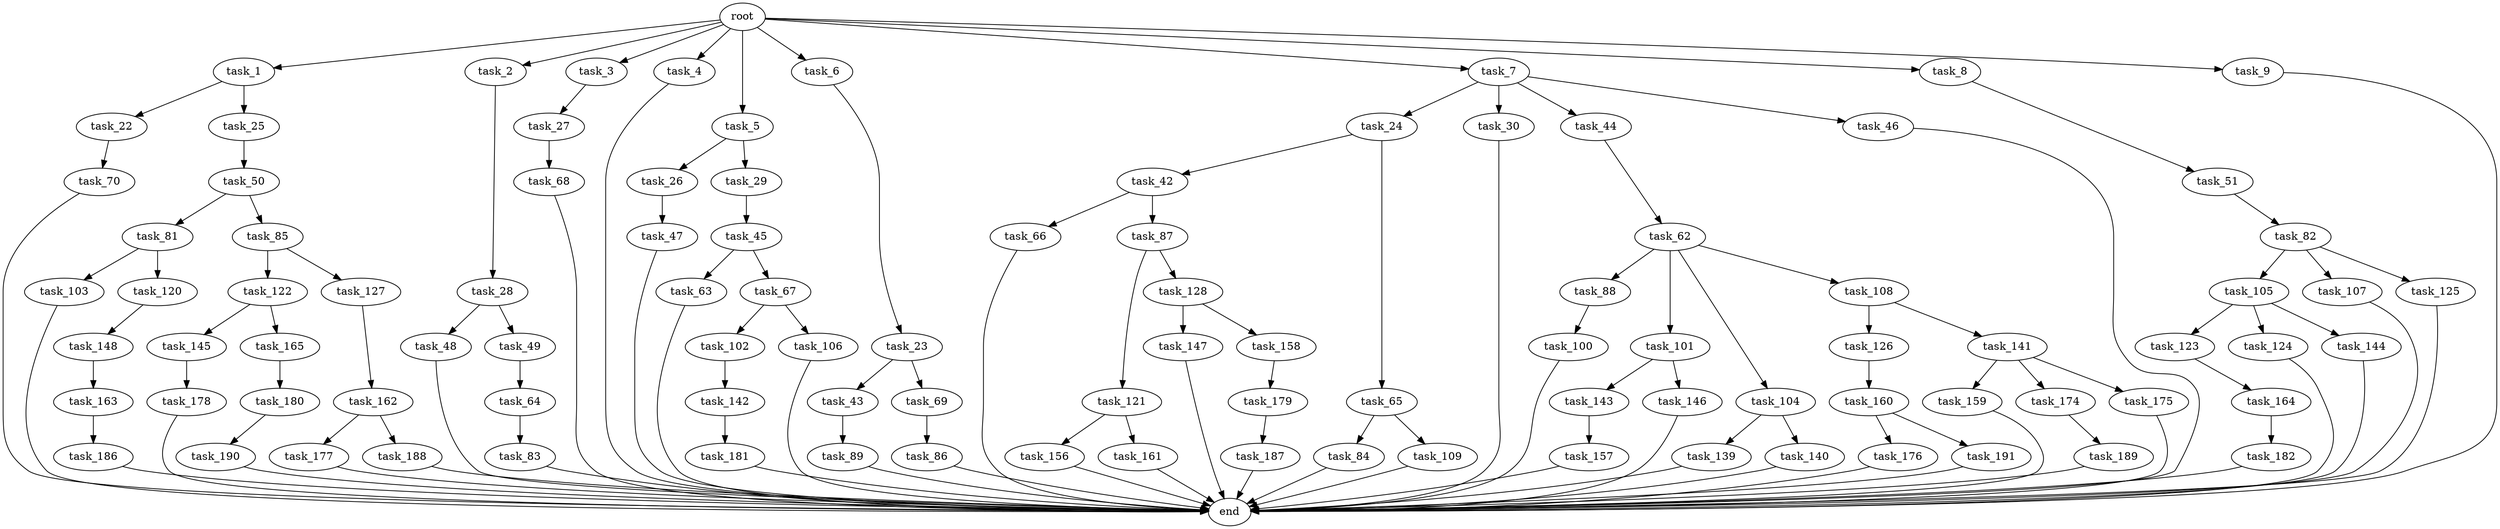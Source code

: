 digraph G {
  root [size="0.000000"];
  task_1 [size="1024.000000"];
  task_2 [size="1024.000000"];
  task_3 [size="1024.000000"];
  task_4 [size="1024.000000"];
  task_5 [size="1024.000000"];
  task_6 [size="1024.000000"];
  task_7 [size="1024.000000"];
  task_8 [size="1024.000000"];
  task_9 [size="1024.000000"];
  task_22 [size="137438953472.000000"];
  task_23 [size="549755813888.000000"];
  task_24 [size="309237645312.000000"];
  task_25 [size="137438953472.000000"];
  task_26 [size="549755813888.000000"];
  task_27 [size="214748364800.000000"];
  task_28 [size="34359738368.000000"];
  task_29 [size="549755813888.000000"];
  task_30 [size="309237645312.000000"];
  task_42 [size="858993459200.000000"];
  task_43 [size="695784701952.000000"];
  task_44 [size="309237645312.000000"];
  task_45 [size="549755813888.000000"];
  task_46 [size="309237645312.000000"];
  task_47 [size="309237645312.000000"];
  task_48 [size="309237645312.000000"];
  task_49 [size="309237645312.000000"];
  task_50 [size="77309411328.000000"];
  task_51 [size="695784701952.000000"];
  task_62 [size="858993459200.000000"];
  task_63 [size="549755813888.000000"];
  task_64 [size="214748364800.000000"];
  task_65 [size="858993459200.000000"];
  task_66 [size="695784701952.000000"];
  task_67 [size="549755813888.000000"];
  task_68 [size="695784701952.000000"];
  task_69 [size="695784701952.000000"];
  task_70 [size="137438953472.000000"];
  task_81 [size="420906795008.000000"];
  task_82 [size="695784701952.000000"];
  task_83 [size="34359738368.000000"];
  task_84 [size="77309411328.000000"];
  task_85 [size="420906795008.000000"];
  task_86 [size="137438953472.000000"];
  task_87 [size="695784701952.000000"];
  task_88 [size="214748364800.000000"];
  task_89 [size="34359738368.000000"];
  task_100 [size="695784701952.000000"];
  task_101 [size="214748364800.000000"];
  task_102 [size="858993459200.000000"];
  task_103 [size="214748364800.000000"];
  task_104 [size="214748364800.000000"];
  task_105 [size="695784701952.000000"];
  task_106 [size="858993459200.000000"];
  task_107 [size="695784701952.000000"];
  task_108 [size="214748364800.000000"];
  task_109 [size="77309411328.000000"];
  task_120 [size="214748364800.000000"];
  task_121 [size="420906795008.000000"];
  task_122 [size="549755813888.000000"];
  task_123 [size="77309411328.000000"];
  task_124 [size="77309411328.000000"];
  task_125 [size="695784701952.000000"];
  task_126 [size="695784701952.000000"];
  task_127 [size="549755813888.000000"];
  task_128 [size="420906795008.000000"];
  task_139 [size="858993459200.000000"];
  task_140 [size="858993459200.000000"];
  task_141 [size="695784701952.000000"];
  task_142 [size="137438953472.000000"];
  task_143 [size="34359738368.000000"];
  task_144 [size="77309411328.000000"];
  task_145 [size="77309411328.000000"];
  task_146 [size="34359738368.000000"];
  task_147 [size="137438953472.000000"];
  task_148 [size="695784701952.000000"];
  task_156 [size="549755813888.000000"];
  task_157 [size="214748364800.000000"];
  task_158 [size="137438953472.000000"];
  task_159 [size="137438953472.000000"];
  task_160 [size="137438953472.000000"];
  task_161 [size="549755813888.000000"];
  task_162 [size="858993459200.000000"];
  task_163 [size="137438953472.000000"];
  task_164 [size="137438953472.000000"];
  task_165 [size="77309411328.000000"];
  task_174 [size="137438953472.000000"];
  task_175 [size="137438953472.000000"];
  task_176 [size="309237645312.000000"];
  task_177 [size="858993459200.000000"];
  task_178 [size="695784701952.000000"];
  task_179 [size="77309411328.000000"];
  task_180 [size="34359738368.000000"];
  task_181 [size="309237645312.000000"];
  task_182 [size="77309411328.000000"];
  task_186 [size="77309411328.000000"];
  task_187 [size="420906795008.000000"];
  task_188 [size="858993459200.000000"];
  task_189 [size="420906795008.000000"];
  task_190 [size="77309411328.000000"];
  task_191 [size="309237645312.000000"];
  end [size="0.000000"];

  root -> task_1 [size="1.000000"];
  root -> task_2 [size="1.000000"];
  root -> task_3 [size="1.000000"];
  root -> task_4 [size="1.000000"];
  root -> task_5 [size="1.000000"];
  root -> task_6 [size="1.000000"];
  root -> task_7 [size="1.000000"];
  root -> task_8 [size="1.000000"];
  root -> task_9 [size="1.000000"];
  task_1 -> task_22 [size="134217728.000000"];
  task_1 -> task_25 [size="134217728.000000"];
  task_2 -> task_28 [size="33554432.000000"];
  task_3 -> task_27 [size="209715200.000000"];
  task_4 -> end [size="1.000000"];
  task_5 -> task_26 [size="536870912.000000"];
  task_5 -> task_29 [size="536870912.000000"];
  task_6 -> task_23 [size="536870912.000000"];
  task_7 -> task_24 [size="301989888.000000"];
  task_7 -> task_30 [size="301989888.000000"];
  task_7 -> task_44 [size="301989888.000000"];
  task_7 -> task_46 [size="301989888.000000"];
  task_8 -> task_51 [size="679477248.000000"];
  task_9 -> end [size="1.000000"];
  task_22 -> task_70 [size="134217728.000000"];
  task_23 -> task_43 [size="679477248.000000"];
  task_23 -> task_69 [size="679477248.000000"];
  task_24 -> task_42 [size="838860800.000000"];
  task_24 -> task_65 [size="838860800.000000"];
  task_25 -> task_50 [size="75497472.000000"];
  task_26 -> task_47 [size="301989888.000000"];
  task_27 -> task_68 [size="679477248.000000"];
  task_28 -> task_48 [size="301989888.000000"];
  task_28 -> task_49 [size="301989888.000000"];
  task_29 -> task_45 [size="536870912.000000"];
  task_30 -> end [size="1.000000"];
  task_42 -> task_66 [size="679477248.000000"];
  task_42 -> task_87 [size="679477248.000000"];
  task_43 -> task_89 [size="33554432.000000"];
  task_44 -> task_62 [size="838860800.000000"];
  task_45 -> task_63 [size="536870912.000000"];
  task_45 -> task_67 [size="536870912.000000"];
  task_46 -> end [size="1.000000"];
  task_47 -> end [size="1.000000"];
  task_48 -> end [size="1.000000"];
  task_49 -> task_64 [size="209715200.000000"];
  task_50 -> task_81 [size="411041792.000000"];
  task_50 -> task_85 [size="411041792.000000"];
  task_51 -> task_82 [size="679477248.000000"];
  task_62 -> task_88 [size="209715200.000000"];
  task_62 -> task_101 [size="209715200.000000"];
  task_62 -> task_104 [size="209715200.000000"];
  task_62 -> task_108 [size="209715200.000000"];
  task_63 -> end [size="1.000000"];
  task_64 -> task_83 [size="33554432.000000"];
  task_65 -> task_84 [size="75497472.000000"];
  task_65 -> task_109 [size="75497472.000000"];
  task_66 -> end [size="1.000000"];
  task_67 -> task_102 [size="838860800.000000"];
  task_67 -> task_106 [size="838860800.000000"];
  task_68 -> end [size="1.000000"];
  task_69 -> task_86 [size="134217728.000000"];
  task_70 -> end [size="1.000000"];
  task_81 -> task_103 [size="209715200.000000"];
  task_81 -> task_120 [size="209715200.000000"];
  task_82 -> task_105 [size="679477248.000000"];
  task_82 -> task_107 [size="679477248.000000"];
  task_82 -> task_125 [size="679477248.000000"];
  task_83 -> end [size="1.000000"];
  task_84 -> end [size="1.000000"];
  task_85 -> task_122 [size="536870912.000000"];
  task_85 -> task_127 [size="536870912.000000"];
  task_86 -> end [size="1.000000"];
  task_87 -> task_121 [size="411041792.000000"];
  task_87 -> task_128 [size="411041792.000000"];
  task_88 -> task_100 [size="679477248.000000"];
  task_89 -> end [size="1.000000"];
  task_100 -> end [size="1.000000"];
  task_101 -> task_143 [size="33554432.000000"];
  task_101 -> task_146 [size="33554432.000000"];
  task_102 -> task_142 [size="134217728.000000"];
  task_103 -> end [size="1.000000"];
  task_104 -> task_139 [size="838860800.000000"];
  task_104 -> task_140 [size="838860800.000000"];
  task_105 -> task_123 [size="75497472.000000"];
  task_105 -> task_124 [size="75497472.000000"];
  task_105 -> task_144 [size="75497472.000000"];
  task_106 -> end [size="1.000000"];
  task_107 -> end [size="1.000000"];
  task_108 -> task_126 [size="679477248.000000"];
  task_108 -> task_141 [size="679477248.000000"];
  task_109 -> end [size="1.000000"];
  task_120 -> task_148 [size="679477248.000000"];
  task_121 -> task_156 [size="536870912.000000"];
  task_121 -> task_161 [size="536870912.000000"];
  task_122 -> task_145 [size="75497472.000000"];
  task_122 -> task_165 [size="75497472.000000"];
  task_123 -> task_164 [size="134217728.000000"];
  task_124 -> end [size="1.000000"];
  task_125 -> end [size="1.000000"];
  task_126 -> task_160 [size="134217728.000000"];
  task_127 -> task_162 [size="838860800.000000"];
  task_128 -> task_147 [size="134217728.000000"];
  task_128 -> task_158 [size="134217728.000000"];
  task_139 -> end [size="1.000000"];
  task_140 -> end [size="1.000000"];
  task_141 -> task_159 [size="134217728.000000"];
  task_141 -> task_174 [size="134217728.000000"];
  task_141 -> task_175 [size="134217728.000000"];
  task_142 -> task_181 [size="301989888.000000"];
  task_143 -> task_157 [size="209715200.000000"];
  task_144 -> end [size="1.000000"];
  task_145 -> task_178 [size="679477248.000000"];
  task_146 -> end [size="1.000000"];
  task_147 -> end [size="1.000000"];
  task_148 -> task_163 [size="134217728.000000"];
  task_156 -> end [size="1.000000"];
  task_157 -> end [size="1.000000"];
  task_158 -> task_179 [size="75497472.000000"];
  task_159 -> end [size="1.000000"];
  task_160 -> task_176 [size="301989888.000000"];
  task_160 -> task_191 [size="301989888.000000"];
  task_161 -> end [size="1.000000"];
  task_162 -> task_177 [size="838860800.000000"];
  task_162 -> task_188 [size="838860800.000000"];
  task_163 -> task_186 [size="75497472.000000"];
  task_164 -> task_182 [size="75497472.000000"];
  task_165 -> task_180 [size="33554432.000000"];
  task_174 -> task_189 [size="411041792.000000"];
  task_175 -> end [size="1.000000"];
  task_176 -> end [size="1.000000"];
  task_177 -> end [size="1.000000"];
  task_178 -> end [size="1.000000"];
  task_179 -> task_187 [size="411041792.000000"];
  task_180 -> task_190 [size="75497472.000000"];
  task_181 -> end [size="1.000000"];
  task_182 -> end [size="1.000000"];
  task_186 -> end [size="1.000000"];
  task_187 -> end [size="1.000000"];
  task_188 -> end [size="1.000000"];
  task_189 -> end [size="1.000000"];
  task_190 -> end [size="1.000000"];
  task_191 -> end [size="1.000000"];
}
